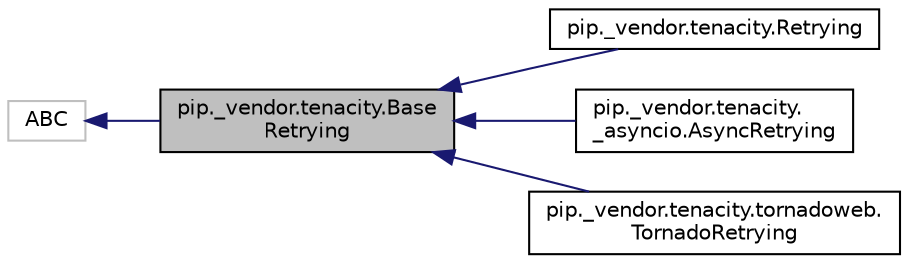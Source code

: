 digraph "pip._vendor.tenacity.BaseRetrying"
{
 // LATEX_PDF_SIZE
  edge [fontname="Helvetica",fontsize="10",labelfontname="Helvetica",labelfontsize="10"];
  node [fontname="Helvetica",fontsize="10",shape=record];
  rankdir="LR";
  Node1 [label="pip._vendor.tenacity.Base\lRetrying",height=0.2,width=0.4,color="black", fillcolor="grey75", style="filled", fontcolor="black",tooltip=" "];
  Node2 -> Node1 [dir="back",color="midnightblue",fontsize="10",style="solid",fontname="Helvetica"];
  Node2 [label="ABC",height=0.2,width=0.4,color="grey75", fillcolor="white", style="filled",tooltip=" "];
  Node1 -> Node3 [dir="back",color="midnightblue",fontsize="10",style="solid",fontname="Helvetica"];
  Node3 [label="pip._vendor.tenacity.Retrying",height=0.2,width=0.4,color="black", fillcolor="white", style="filled",URL="$d3/d98/classpip_1_1__vendor_1_1tenacity_1_1_retrying.html",tooltip=" "];
  Node1 -> Node4 [dir="back",color="midnightblue",fontsize="10",style="solid",fontname="Helvetica"];
  Node4 [label="pip._vendor.tenacity.\l_asyncio.AsyncRetrying",height=0.2,width=0.4,color="black", fillcolor="white", style="filled",URL="$da/d03/classpip_1_1__vendor_1_1tenacity_1_1__asyncio_1_1_async_retrying.html",tooltip=" "];
  Node1 -> Node5 [dir="back",color="midnightblue",fontsize="10",style="solid",fontname="Helvetica"];
  Node5 [label="pip._vendor.tenacity.tornadoweb.\lTornadoRetrying",height=0.2,width=0.4,color="black", fillcolor="white", style="filled",URL="$da/d68/classpip_1_1__vendor_1_1tenacity_1_1tornadoweb_1_1_tornado_retrying.html",tooltip=" "];
}
